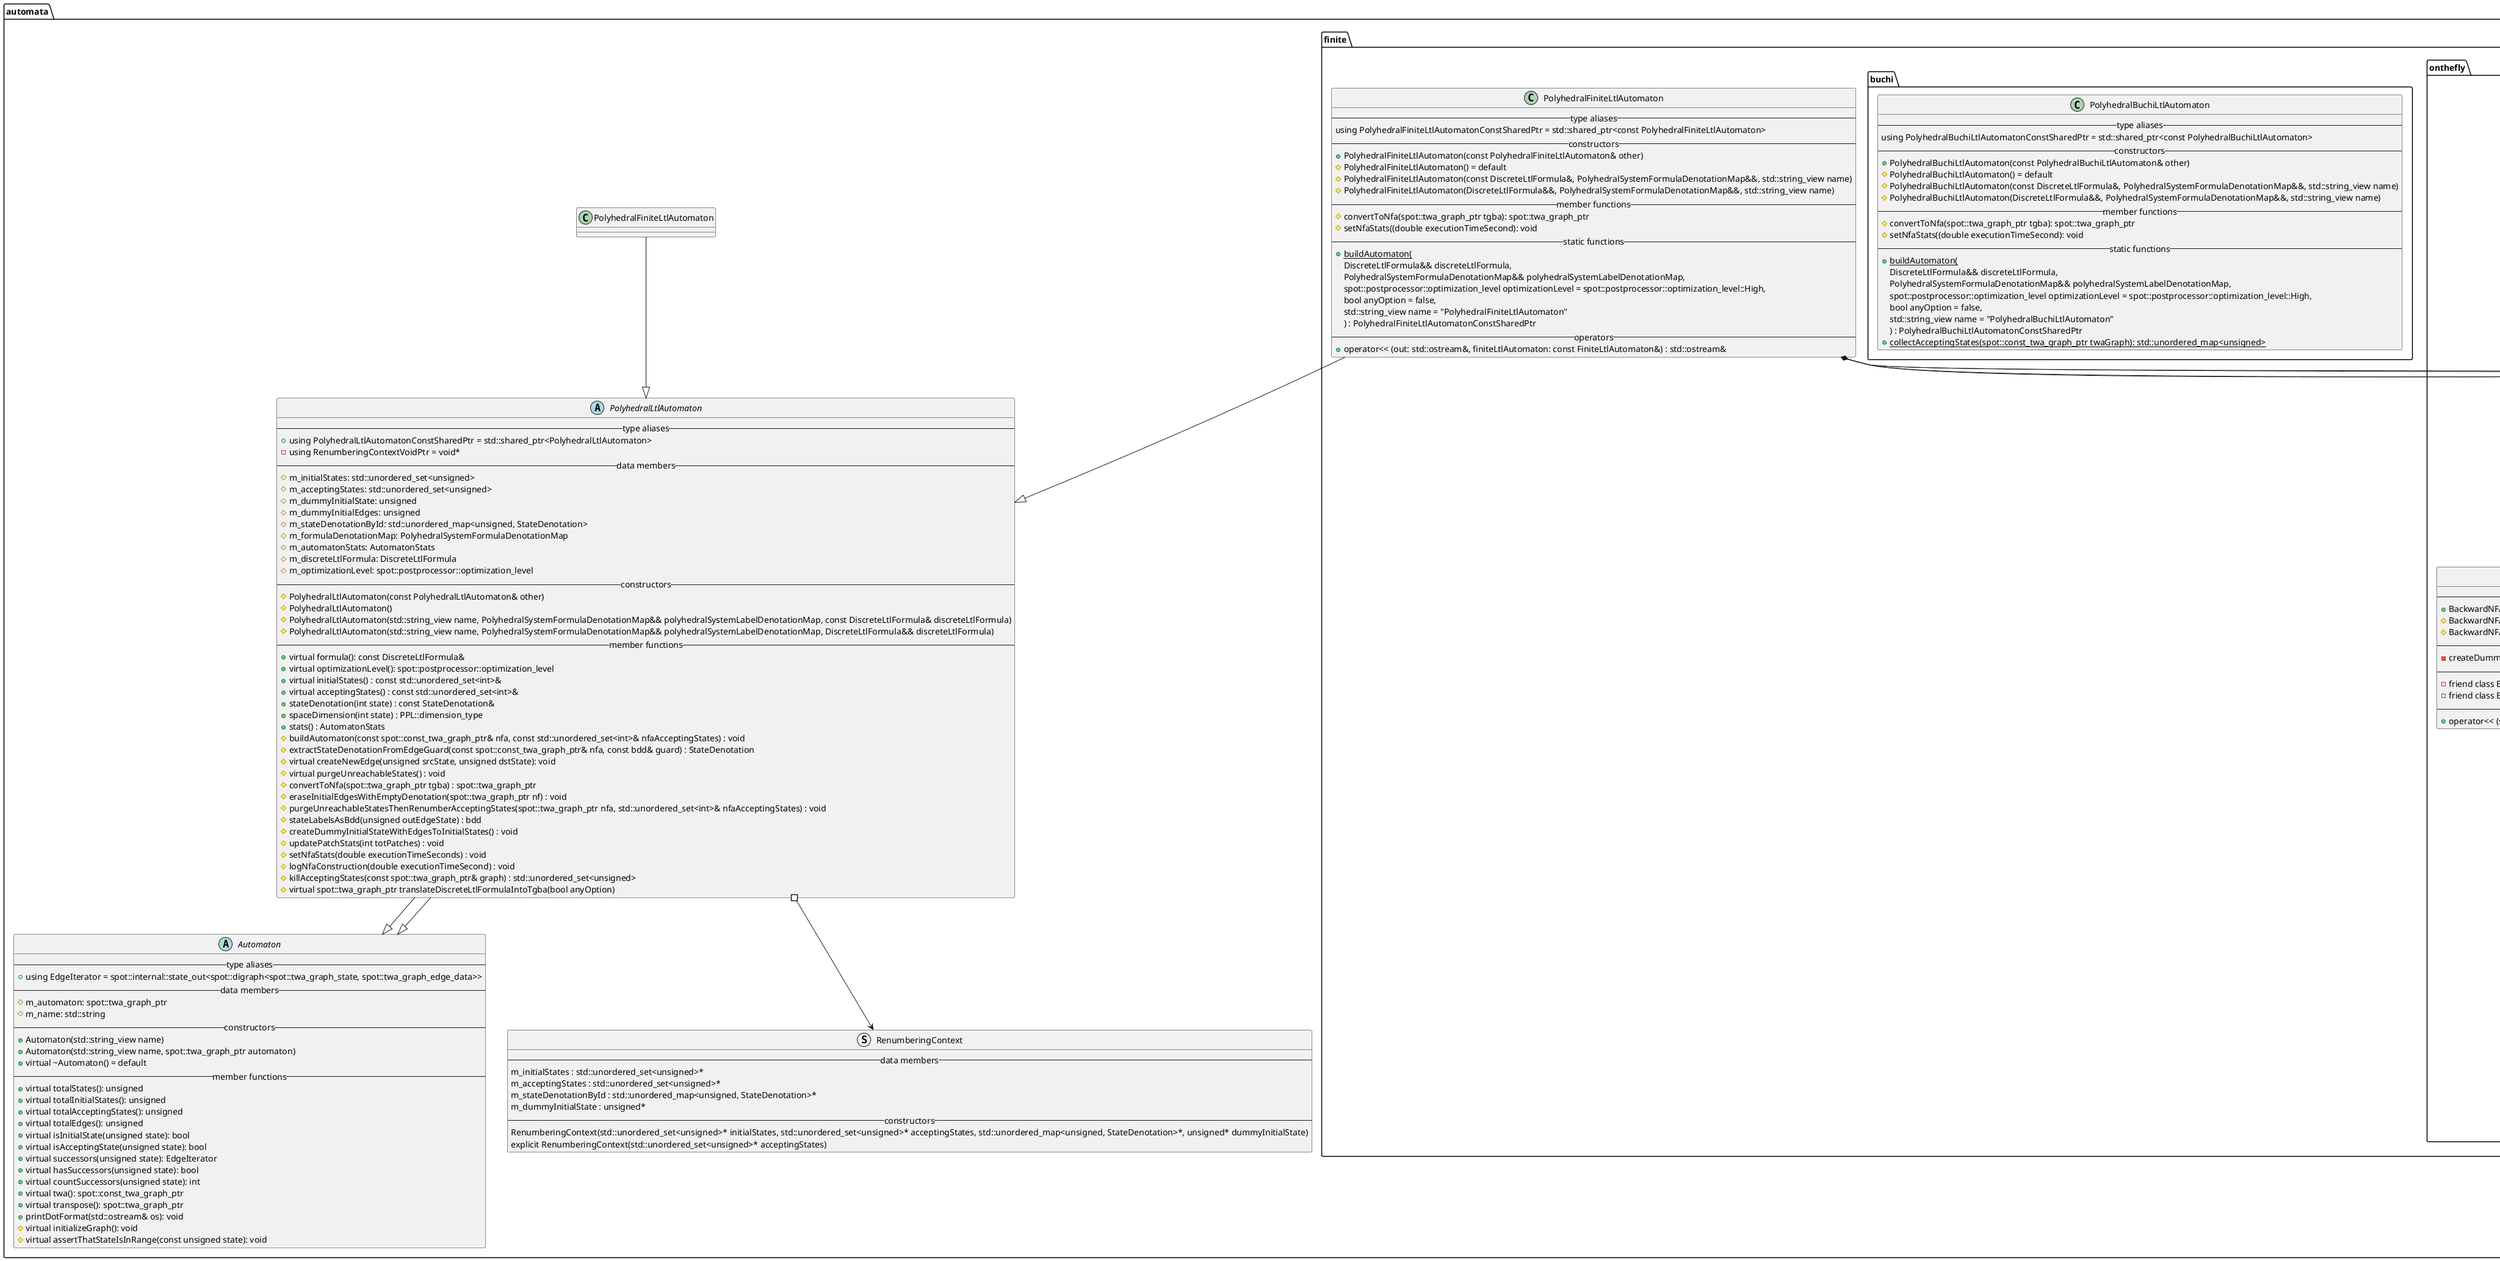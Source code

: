 @startuml

package automata {
    class twa_graph_ptr << spot >> {}
    class formula << spot >> {}

    abstract Automaton {
        --type aliases--
        +using EdgeIterator = spot::internal::state_out<spot::digraph<spot::twa_graph_state, spot::twa_graph_edge_data>>
        --data members--
        #m_automaton: spot::twa_graph_ptr
        #m_name: std::string
        --constructors--
        +Automaton(std::string_view name)
        +Automaton(std::string_view name, spot::twa_graph_ptr automaton)
        +virtual ~Automaton() = default
        --member functions--
        +virtual totalStates(): unsigned
        +virtual totalInitialStates(): unsigned
        +virtual totalAcceptingStates(): unsigned
        +virtual totalEdges(): unsigned
        +virtual isInitialState(unsigned state): bool
        +virtual isAcceptingState(unsigned state): bool
        +virtual successors(unsigned state): EdgeIterator
        +virtual hasSuccessors(unsigned state): bool
        +virtual countSuccessors(unsigned state): int
        +virtual twa(): spot::const_twa_graph_ptr
        +virtual transpose(): spot::twa_graph_ptr
        +printDotFormat(std::ostream& os): void
        #virtual initializeGraph(): void
        #virtual assertThatStateIsInRange(const unsigned state): void
    }

    abstract PolyhedralLtlAutomaton
    {
        --type aliases--
        +using PolyhedralLtlAutomatonConstSharedPtr = std::shared_ptr<PolyhedralLtlAutomaton>
        -using RenumberingContextVoidPtr = void*
        --data members--
        #m_initialStates: std::unordered_set<unsigned>
        #m_acceptingStates: std::unordered_set<unsigned>
        # m_dummyInitialState: unsigned
        #m_dummyInitialEdges: unsigned
        #m_stateDenotationById: std::unordered_map<unsigned, StateDenotation>
        #m_formulaDenotationMap: PolyhedralSystemFormulaDenotationMap
        #m_automatonStats: AutomatonStats
        #m_discreteLtlFormula: DiscreteLtlFormula
        #m_optimizationLevel: spot::postprocessor::optimization_level
        --constructors--
        #PolyhedralLtlAutomaton(const PolyhedralLtlAutomaton& other)
        #PolyhedralLtlAutomaton()
        #PolyhedralLtlAutomaton(std::string_view name, PolyhedralSystemFormulaDenotationMap&& polyhedralSystemLabelDenotationMap, const DiscreteLtlFormula& discreteLtlFormula)
        #PolyhedralLtlAutomaton(std::string_view name, PolyhedralSystemFormulaDenotationMap&& polyhedralSystemLabelDenotationMap, DiscreteLtlFormula&& discreteLtlFormula)
        --member functions--
        +virtual formula(): const DiscreteLtlFormula&
        +virtual optimizationLevel(): spot::postprocessor::optimization_level
        +virtual initialStates() : const std::unordered_set<int>&
        +virtual acceptingStates() : const std::unordered_set<int>&
        +stateDenotation(int state) : const StateDenotation&
        +spaceDimension(int state) : PPL::dimension_type
        +stats() : AutomatonStats
        #buildAutomaton(const spot::const_twa_graph_ptr& nfa, const std::unordered_set<int>& nfaAcceptingStates) : void
        #extractStateDenotationFromEdgeGuard(const spot::const_twa_graph_ptr& nfa, const bdd& guard) : StateDenotation
        #virtual createNewEdge(unsigned srcState, unsigned dstState): void
        #virtual purgeUnreachableStates() : void
        #convertToNfa(spot::twa_graph_ptr tgba) : spot::twa_graph_ptr
        #eraseInitialEdgesWithEmptyDenotation(spot::twa_graph_ptr nf) : void
        #purgeUnreachableStatesThenRenumberAcceptingStates(spot::twa_graph_ptr nfa, std::unordered_set<int>& nfaAcceptingStates) : void
        #stateLabelsAsBdd(unsigned outEdgeState) : bdd
        #createDummyInitialStateWithEdgesToInitialStates() : void
        #updatePatchStats(int totPatches) : void
        #setNfaStats(double executionTimeSeconds) : void
        #logNfaConstruction(double executionTimeSecond) : void
        #killAcceptingStates(const spot::twa_graph_ptr& graph) : std::unordered_set<unsigned>
        #virtual spot::twa_graph_ptr translateDiscreteLtlFormulaIntoTgba(bool anyOption)
    }

    PolyhedralLtlAutomaton --|> Automaton
    PolyhedralFiniteLtlAutomaton --|> PolyhedralLtlAutomaton

    class PolyhedralSystemFormulaDenotationMap
    {
        --type aliases--
        -using FormulaToString = std::string;
        -using FormulaId = size_t;
        --data members--
        -m_polyhedralSystem : PolyhedralSystemConstSharedPtr
        -m_powersetByFormula : std::unordered_map<FormulaId, std::tuple<PowersetConstSharedPtr, FormulaToString>>
        --constructors--
        +PolyhedralSystemFormulaDenotationMap(PolyhedralSystemConstSharedPtr polyhedralSystem)
        +PolyhedralSystemFormulaDenotationMap(PolyhedralSystemFormulaDenotationMap&& other)
        +PolyhedralSystemFormulaDenotationMap(const PolyhedralSystemFormulaDenotationMap& other) = default
        -PolyhedralSystemFormulaDenotationMap() = default
        --member functions--
        +getPolyhedralSystem() : const PolyhedralSystem&
        +getOrComputeDenotation(const spot::formula& formula) : PowersetConstSharedPtr
        +containsDenotation(const spot::formula& formula) : bool
        -computeFormulaDenotation(const spot::formula& formula) : PowersetConstSharedPtr
        -getAtomInterpretation(const spot::formula& formula) : const AtomInterpretation*
        -void saveFormulaDenotation(const spot::formula& formula, PowersetConstSharedPtr denotation) : void
        --friends--
        friend class PolyhedralLtlAutomaton
        --operators--
        +operator<< (std::ostream& out, PolyhedralSystemFormulaDenotationMap& polyhedralSystemFormulaDenotationMap) : std::ostream&
    }

    class StateDenotation
    {
        --data members--
        -m_formula : spot::formula
        -m_denotation : PowersetConstSharedPtr
        -m_isSing : bool
        --constructors--
        +StateDenotation(spot::formula&& formula, PowersetConstSharedPtr denotation, const bool isSing = false)
        +StateDenotation(StateDenotation&& other)
        +StateDenotation(const StateDenotation& other)
        --member functions--
        +formula() : const spot::formula&
        +labels() : const spot::atomic_prop_set&
        +denotation() : PowersetConstSharedPtr
        +totalPatches() : int
        +isSingular() : bool
        +isUniverse() : bool
        +isEmpty() : bool
        +toString(const PolyhedralSystemSymbolTable& symbolTable) : std::string
        +print(std::ostream& ostream, const PolyhedralSystemSymbolTable& symbolTable) : void
    }

    struct RenumberingContext
    {
        --data members--
        m_initialStates : std::unordered_set<unsigned>*
        m_acceptingStates : std::unordered_set<unsigned>*
        m_stateDenotationById : std::unordered_map<unsigned, StateDenotation>*
        m_dummyInitialState : unsigned*
        --constructors--
        RenumberingContext(std::unordered_set<unsigned>* initialStates, std::unordered_set<unsigned>* acceptingStates, std::unordered_map<unsigned, StateDenotation>*, unsigned* dummyInitialState)
        explicit RenumberingContext(std::unordered_set<unsigned>* acceptingStates)
    }

    package finite
    {
        class PolyhedralFiniteLtlAutomaton
        {
            --type aliases--
            using PolyhedralFiniteLtlAutomatonConstSharedPtr = std::shared_ptr<const PolyhedralFiniteLtlAutomaton>
            -- constructors --
            +PolyhedralFiniteLtlAutomaton(const PolyhedralFiniteLtlAutomaton& other)
            #PolyhedralFiniteLtlAutomaton() = default
            #PolyhedralFiniteLtlAutomaton(const DiscreteLtlFormula&, PolyhedralSystemFormulaDenotationMap&&, std::string_view name)
            #PolyhedralFiniteLtlAutomaton(DiscreteLtlFormula&&, PolyhedralSystemFormulaDenotationMap&&, std::string_view name)
            --member functions--
            #convertToNfa(spot::twa_graph_ptr tgba): spot::twa_graph_ptr
            #setNfaStats((double executionTimeSecond): void
            -- static functions --
            {static} +buildAutomaton(
                 DiscreteLtlFormula&& discreteLtlFormula,
                 PolyhedralSystemFormulaDenotationMap&& polyhedralSystemLabelDenotationMap,
                 spot::postprocessor::optimization_level optimizationLevel = spot::postprocessor::optimization_level::High,
                 bool anyOption = false,
                 std::string_view name = "PolyhedralFiniteLtlAutomaton"
            ) : PolyhedralFiniteLtlAutomatonConstSharedPtr
            -- operators --
            +operator<< (out: std::ostream&, finiteLtlAutomaton: const FiniteLtlAutomaton&) : std::ostream&
        }

        package onthefly {
            class BackwardNFA
            {
                --constructors--
                +BackwardNFA(const BackwardNFA& other);
                #BackwardNFA(const DiscreteLtlFormula& discreteLtlFormula, PolyhedralSystemFormulaDenotationMap&& polyhedralSystemLabelDenotationMap, std::string_view name)
                #BackwardNFA(DiscreteLtlFormula&& discreteLtlFormula, PolyhedralSystemFormulaDenotationMap&& polyhedralSystemFormulaDenotationMap, std::string_view name)
                --member functions--
                -createDummyInitialStateWithEdgesToReachableAcceptingStates() : void
                --friends--
                -friend class BackwardNFADepthFirstSearch
                -friend class BackwardNFAPermutator
                --operators--
                +operator<< (std::ostream& out, const BackwardNFA& backwardNfa) : std::ostream&
            }

            class BackwardNFADepthFirstSearch
            {
                --data members--
                -m_backwardNfa : const BackwardNFA*
                --constructors--
                +explicit BackwardNFADepthFirstSearch(const BackwardNFA& backwardNfa)
                --virtual member functions--
                +virtual wantState(unsigned state) const : bool
                +virtual processState(unsigned state) : void
                +virtual processEdge(unsigned src, unsigned dst) : void
                --member functions--
                +run() final: void
                -want_state(const spot::state* state) const final : bool
                -process_state(const spot::state* s, int n, spot::twa_succ_iterator* si) final : void
                -process_link(
                    const spot::state* in_s,
                    int in,
                    const spot::state* out_s,
                    int out,
                    const spot::twa_succ_iterator* si
                ) final : void
                -push(const spot::state* s, int sn) final : void
                -pop() final : void
            }

            class twa_reachable_iterator_depth_first << spot >>
            {
              --data members--
              #const_twa_ptr aut_
              #state_map<int> seen
              #std::deque<stack_item> todo
              --constructors--
              +twa_reachable_iterator_depth_first(const const_twa_ptr& a)
              --virtual destructors--
              +virtual ~twa_reachable_iterator_depth_first()
              --virtual member functions--
              +virtual run() : void
              +virtual want_state(const state* s) : bool
              +virtual start() : void
              +virtual end() : void
              +virtual process_state(const state* s, int n, twa_succ_iterator* si) : void
              +virtual process_link(
                const state* in_s, int in,
                const state* out_s, int out,
                const twa_succ_iterator* si
              ) : void
              #virtual push(const state* s, int sn) : void
              #virtual pop() : void
            }

            struct stack_item << spot >>
            {
              --data members--
              src : const state*
              src_n : int
              it : twa_succ_iterator*
            }

            class BackwardNFAPermutator
            {
                --data members--
                -m_backwardNfa : const BackwardNFA&
                --constructors--
                +explicit BackwardNFAPermutator(const BackwardNFA& backwardNfa)
                --member functions--
                +generatePermutations(const std::unordered_set<int>& states) const : PermutedBackwardNFAIterator
                +swapStates(const std::unordered_map<int, int>& swapStateMap) const : std::unique_ptr<BackwardNFA>
                -swapStates(const std::unordered_map<int, int>& swapStateMap, bool checkSwap) const : std::unique_ptr<BackwardNFA>
                -checkSwapStateMapValidity(const std::unordered_map<int, int>& swapStateMap) const : void
                -checkStates(const std::unordered_set<int>& states) const : void
                --static functions--
                -{static} replacingState(int state, const std::unordered_map<int, int>& swapStateMap, const std::unordered_map<int, int>& inverseSwapStateMap) : int
                -{static} invertSwapStateMap(const std::unordered_map<int, int>& swapStateMap) : std::unordered_map<int, int>
            }

            class PermutedBackwardNFAIterator
            {
                --public types--
                +value_type : BackwardNFA
                +pointer : BackwardNFA*
                +reference : value_type&
                +iterator_category : std::bidirectional_iterator_tag
                +difference_type : std::ptrdiff_t
                --constructors--
                +PermutedBackwardNFAIterator(const PermutedBackwardNFAIterator& other)
                -explicit PermutedBackwardNFAIterator(const BackwardNFAPermutator& backwardNfaPermutator, std::vector<int> states)
                --data members--
                -m_backwardNfaPermutator : const BackwardNFAPermutator&
                -m_permutedStates : std::vector<int>
                -m_originalStates : std::vector<int>
                -m_permutedBackwardNfa : std::unique_ptr<BackwardNFA>
                -m_permutationMap : std::unordered_map<int, int>
                -m_totalPermutations : int
                -m_end : std::unique_ptr<PermutedBackwardNFAIterator>
                -m_isEnd : bool
                --operators--
                +operator* () const : const BackwardNFA&
                +operator++ () : PermutedBackwardNFAIterator&
                +operator++ (int) : PermutedBackwardNFAIterator
                +operator-- () : PermutedBackwardNFAIterator&
                +operator-- (int) : PermutedBackwardNFAIterator
                +operator== (const PermutedBackwardNFAIterator& other) const : bool
                +operator!= (const PermutedBackwardNFAIterator& other) const : bool
                +begin() const : PermutedBackwardNFAIterator
                +end() const : PermutedBackwardNFAIterator
                --member functions--
                +totalPermutations() const : int
                +permutationMap() : const std::unordered_map<int, int>&
                -nextPermutedBackwardNfa() : void
                -prevPermutedBackwardNfa() : void
                -createPermutationMap() const : std::unordered_map<int, int>
                -PermutedBackwardNFAIterator& operator= (const PermutedBackwardNFAIterator& other)
                --static functions--
                {static} factorial(int n): long
                --friends--
                -friend class BackwardNFAPermutator
            }

            BackwardNFA --|> PolyhedralFiniteLtlAutomaton
            BackwardNFAPermutator "1" *-- "1" PermutedBackwardNFAIterator
            BackwardNFAPermutator *--> "1" BackwardNFA
            twa_reachable_iterator_depth_first #--> "*" stack_item
            BackwardNFADepthFirstSearch --|> twa_reachable_iterator_depth_first
        }

        package buchi {
            class PolyhedralBuchiLtlAutomaton
            {
                --type aliases--
                using PolyhedralBuchiLtlAutomatonConstSharedPtr = std::shared_ptr<const PolyhedralBuchiLtlAutomaton>
                -- constructors --
                +PolyhedralBuchiLtlAutomaton(const PolyhedralBuchiLtlAutomaton& other)
                #PolyhedralBuchiLtlAutomaton() = default
                #PolyhedralBuchiLtlAutomaton(const DiscreteLtlFormula&, PolyhedralSystemFormulaDenotationMap&&, std::string_view name)
                #PolyhedralBuchiLtlAutomaton(DiscreteLtlFormula&&, PolyhedralSystemFormulaDenotationMap&&, std::string_view name)
                --member functions--
                #convertToNfa(spot::twa_graph_ptr tgba): spot::twa_graph_ptr
                #setNfaStats((double executionTimeSecond): void
                -- static functions --
                {static} +buildAutomaton(
                     DiscreteLtlFormula&& discreteLtlFormula,
                     PolyhedralSystemFormulaDenotationMap&& polyhedralSystemLabelDenotationMap,
                     spot::postprocessor::optimization_level optimizationLevel = spot::postprocessor::optimization_level::High,
                     bool anyOption = false,
                     std::string_view name = "PolyhedralBuchiLtlAutomaton"
                ) : PolyhedralBuchiLtlAutomatonConstSharedPtr
                {static} +collectAcceptingStates(spot::const_twa_graph_ptr twaGraph): std::unordered_map<unsigned>
            }
        }

        PolyhedralLtlAutomaton #--> RenumberingContext
        PolyhedralFiniteLtlAutomaton *--> "*" StateDenotation
        PolyhedralFiniteLtlAutomaton --|> PolyhedralLtlAutomaton
        PolyhedralFiniteLtlAutomaton --> "1" PolyhedralSystemFormulaDenotationMap
        PolyhedralFiniteLtlAutomaton --> "1" twa_graph_ptr
        PolyhedralFiniteLtlAutomaton --> "1" formula
        PolyhedralLtlAutomaton --|> Automaton
    }
}
@enduml
